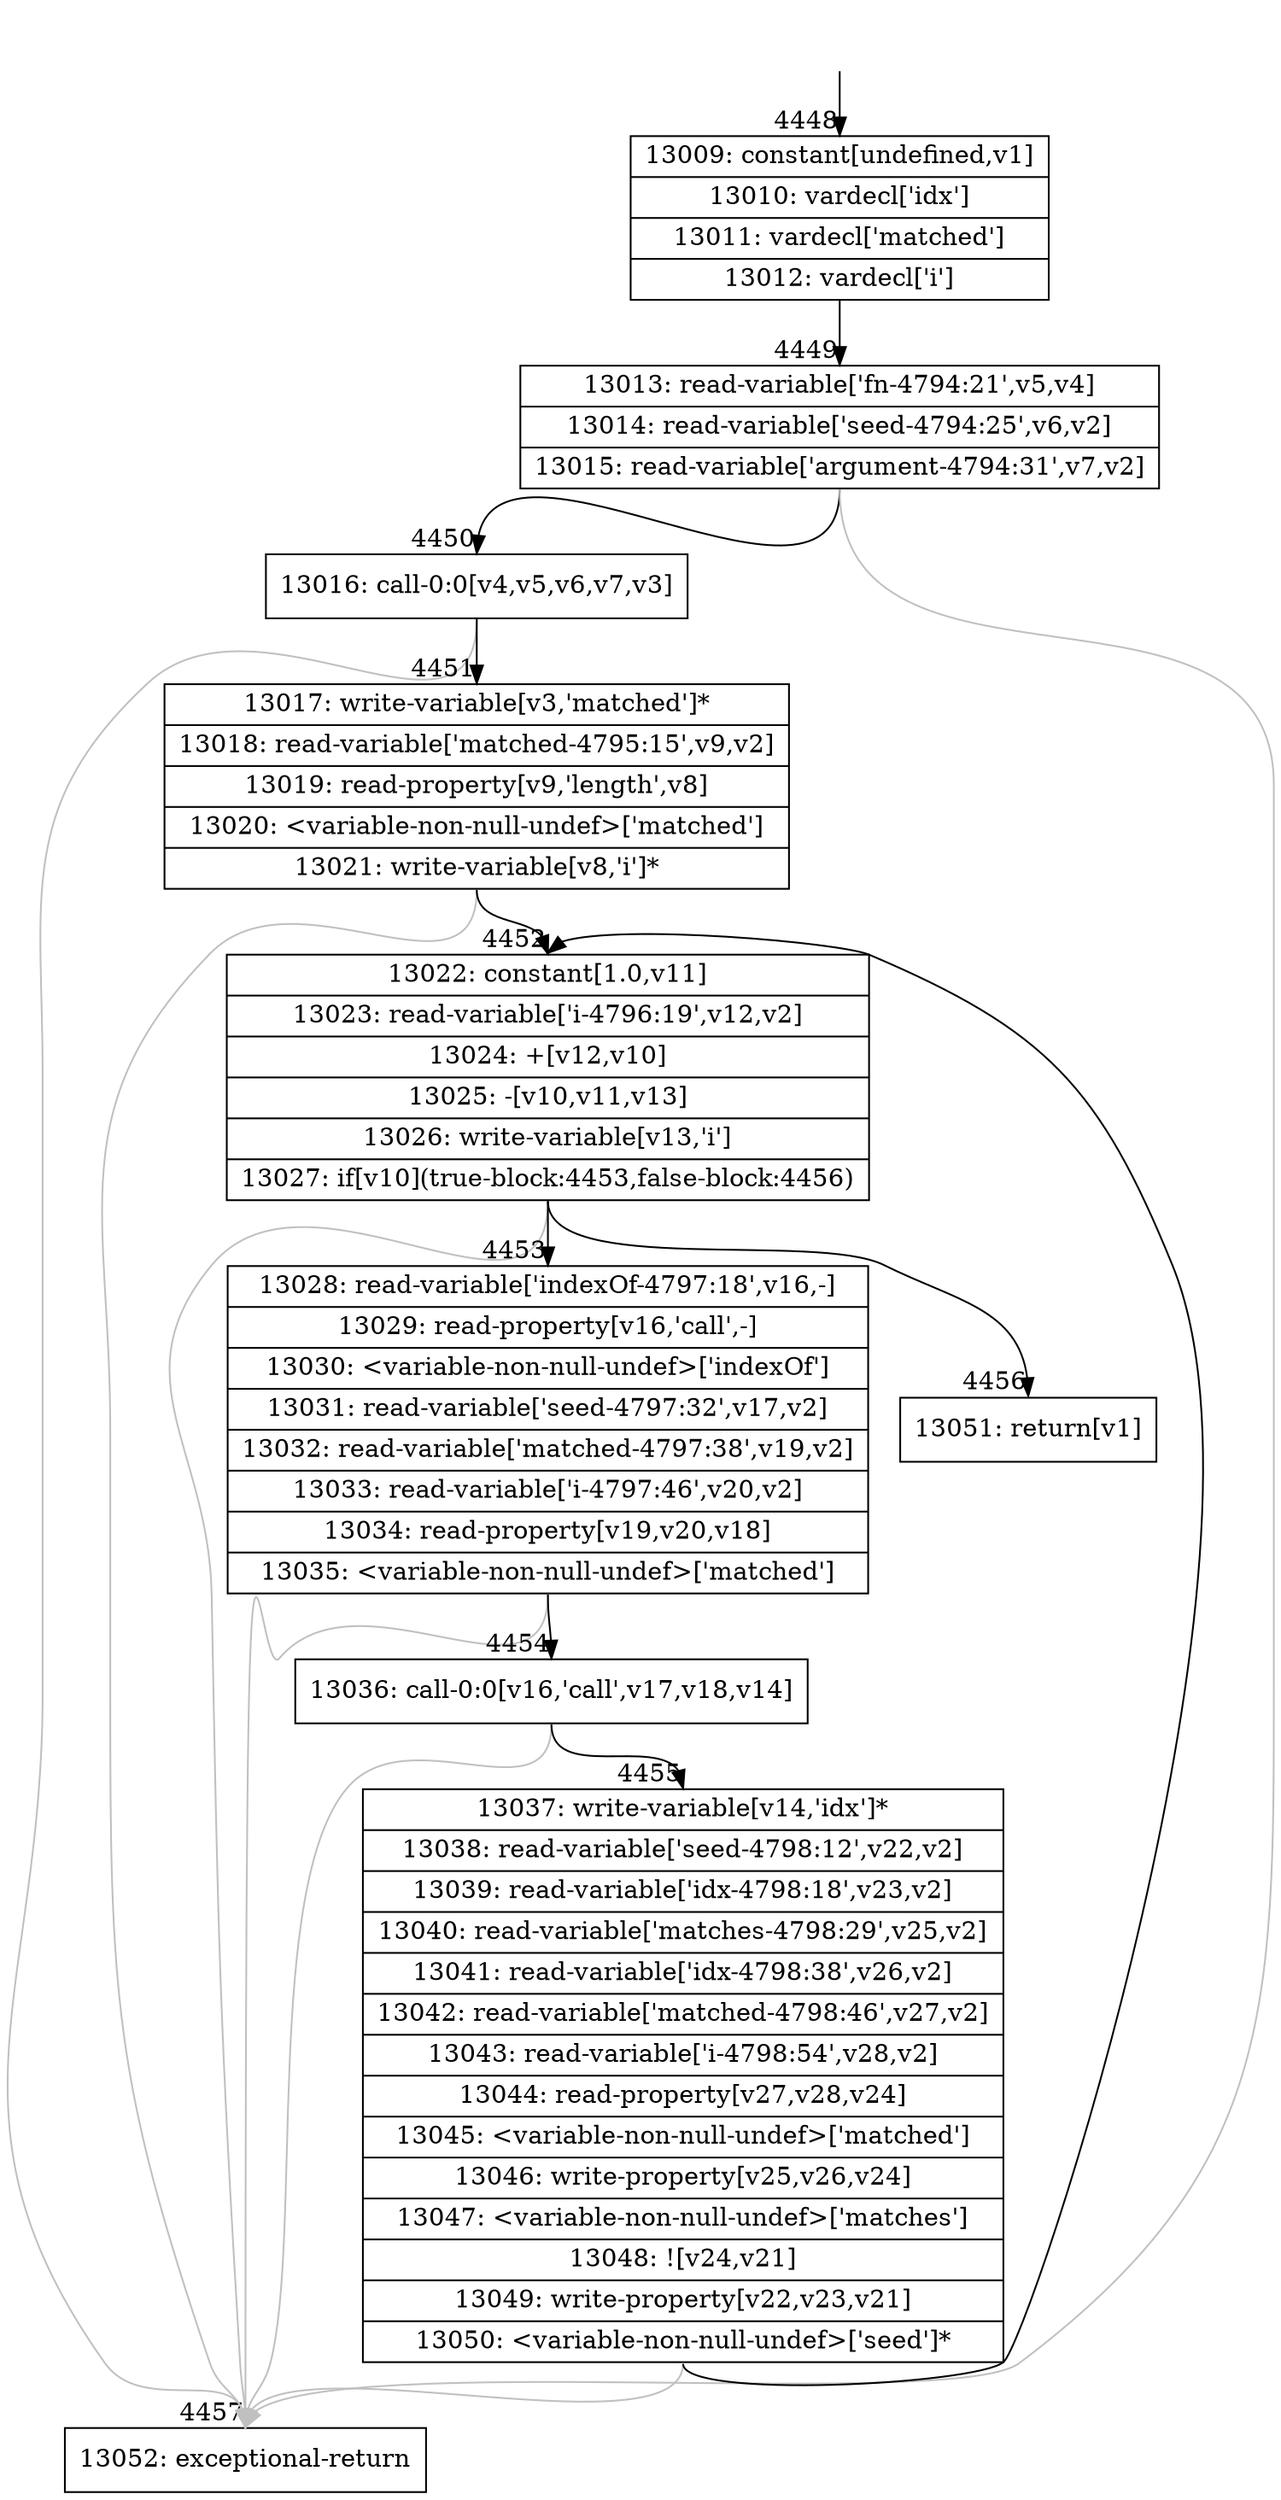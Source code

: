 digraph {
rankdir="TD"
BB_entry287[shape=none,label=""];
BB_entry287 -> BB4448 [tailport=s, headport=n, headlabel="    4448"]
BB4448 [shape=record label="{13009: constant[undefined,v1]|13010: vardecl['idx']|13011: vardecl['matched']|13012: vardecl['i']}" ] 
BB4448 -> BB4449 [tailport=s, headport=n, headlabel="      4449"]
BB4449 [shape=record label="{13013: read-variable['fn-4794:21',v5,v4]|13014: read-variable['seed-4794:25',v6,v2]|13015: read-variable['argument-4794:31',v7,v2]}" ] 
BB4449 -> BB4450 [tailport=s, headport=n, headlabel="      4450"]
BB4449 -> BB4457 [tailport=s, headport=n, color=gray, headlabel="      4457"]
BB4450 [shape=record label="{13016: call-0:0[v4,v5,v6,v7,v3]}" ] 
BB4450 -> BB4451 [tailport=s, headport=n, headlabel="      4451"]
BB4450 -> BB4457 [tailport=s, headport=n, color=gray]
BB4451 [shape=record label="{13017: write-variable[v3,'matched']*|13018: read-variable['matched-4795:15',v9,v2]|13019: read-property[v9,'length',v8]|13020: \<variable-non-null-undef\>['matched']|13021: write-variable[v8,'i']*}" ] 
BB4451 -> BB4452 [tailport=s, headport=n, headlabel="      4452"]
BB4451 -> BB4457 [tailport=s, headport=n, color=gray]
BB4452 [shape=record label="{13022: constant[1.0,v11]|13023: read-variable['i-4796:19',v12,v2]|13024: +[v12,v10]|13025: -[v10,v11,v13]|13026: write-variable[v13,'i']|13027: if[v10](true-block:4453,false-block:4456)}" ] 
BB4452 -> BB4453 [tailport=s, headport=n, headlabel="      4453"]
BB4452 -> BB4456 [tailport=s, headport=n, headlabel="      4456"]
BB4452 -> BB4457 [tailport=s, headport=n, color=gray]
BB4453 [shape=record label="{13028: read-variable['indexOf-4797:18',v16,-]|13029: read-property[v16,'call',-]|13030: \<variable-non-null-undef\>['indexOf']|13031: read-variable['seed-4797:32',v17,v2]|13032: read-variable['matched-4797:38',v19,v2]|13033: read-variable['i-4797:46',v20,v2]|13034: read-property[v19,v20,v18]|13035: \<variable-non-null-undef\>['matched']}" ] 
BB4453 -> BB4454 [tailport=s, headport=n, headlabel="      4454"]
BB4453 -> BB4457 [tailport=s, headport=n, color=gray]
BB4454 [shape=record label="{13036: call-0:0[v16,'call',v17,v18,v14]}" ] 
BB4454 -> BB4455 [tailport=s, headport=n, headlabel="      4455"]
BB4454 -> BB4457 [tailport=s, headport=n, color=gray]
BB4455 [shape=record label="{13037: write-variable[v14,'idx']*|13038: read-variable['seed-4798:12',v22,v2]|13039: read-variable['idx-4798:18',v23,v2]|13040: read-variable['matches-4798:29',v25,v2]|13041: read-variable['idx-4798:38',v26,v2]|13042: read-variable['matched-4798:46',v27,v2]|13043: read-variable['i-4798:54',v28,v2]|13044: read-property[v27,v28,v24]|13045: \<variable-non-null-undef\>['matched']|13046: write-property[v25,v26,v24]|13047: \<variable-non-null-undef\>['matches']|13048: ![v24,v21]|13049: write-property[v22,v23,v21]|13050: \<variable-non-null-undef\>['seed']*}" ] 
BB4455 -> BB4452 [tailport=s, headport=n]
BB4455 -> BB4457 [tailport=s, headport=n, color=gray]
BB4456 [shape=record label="{13051: return[v1]}" ] 
BB4457 [shape=record label="{13052: exceptional-return}" ] 
}
